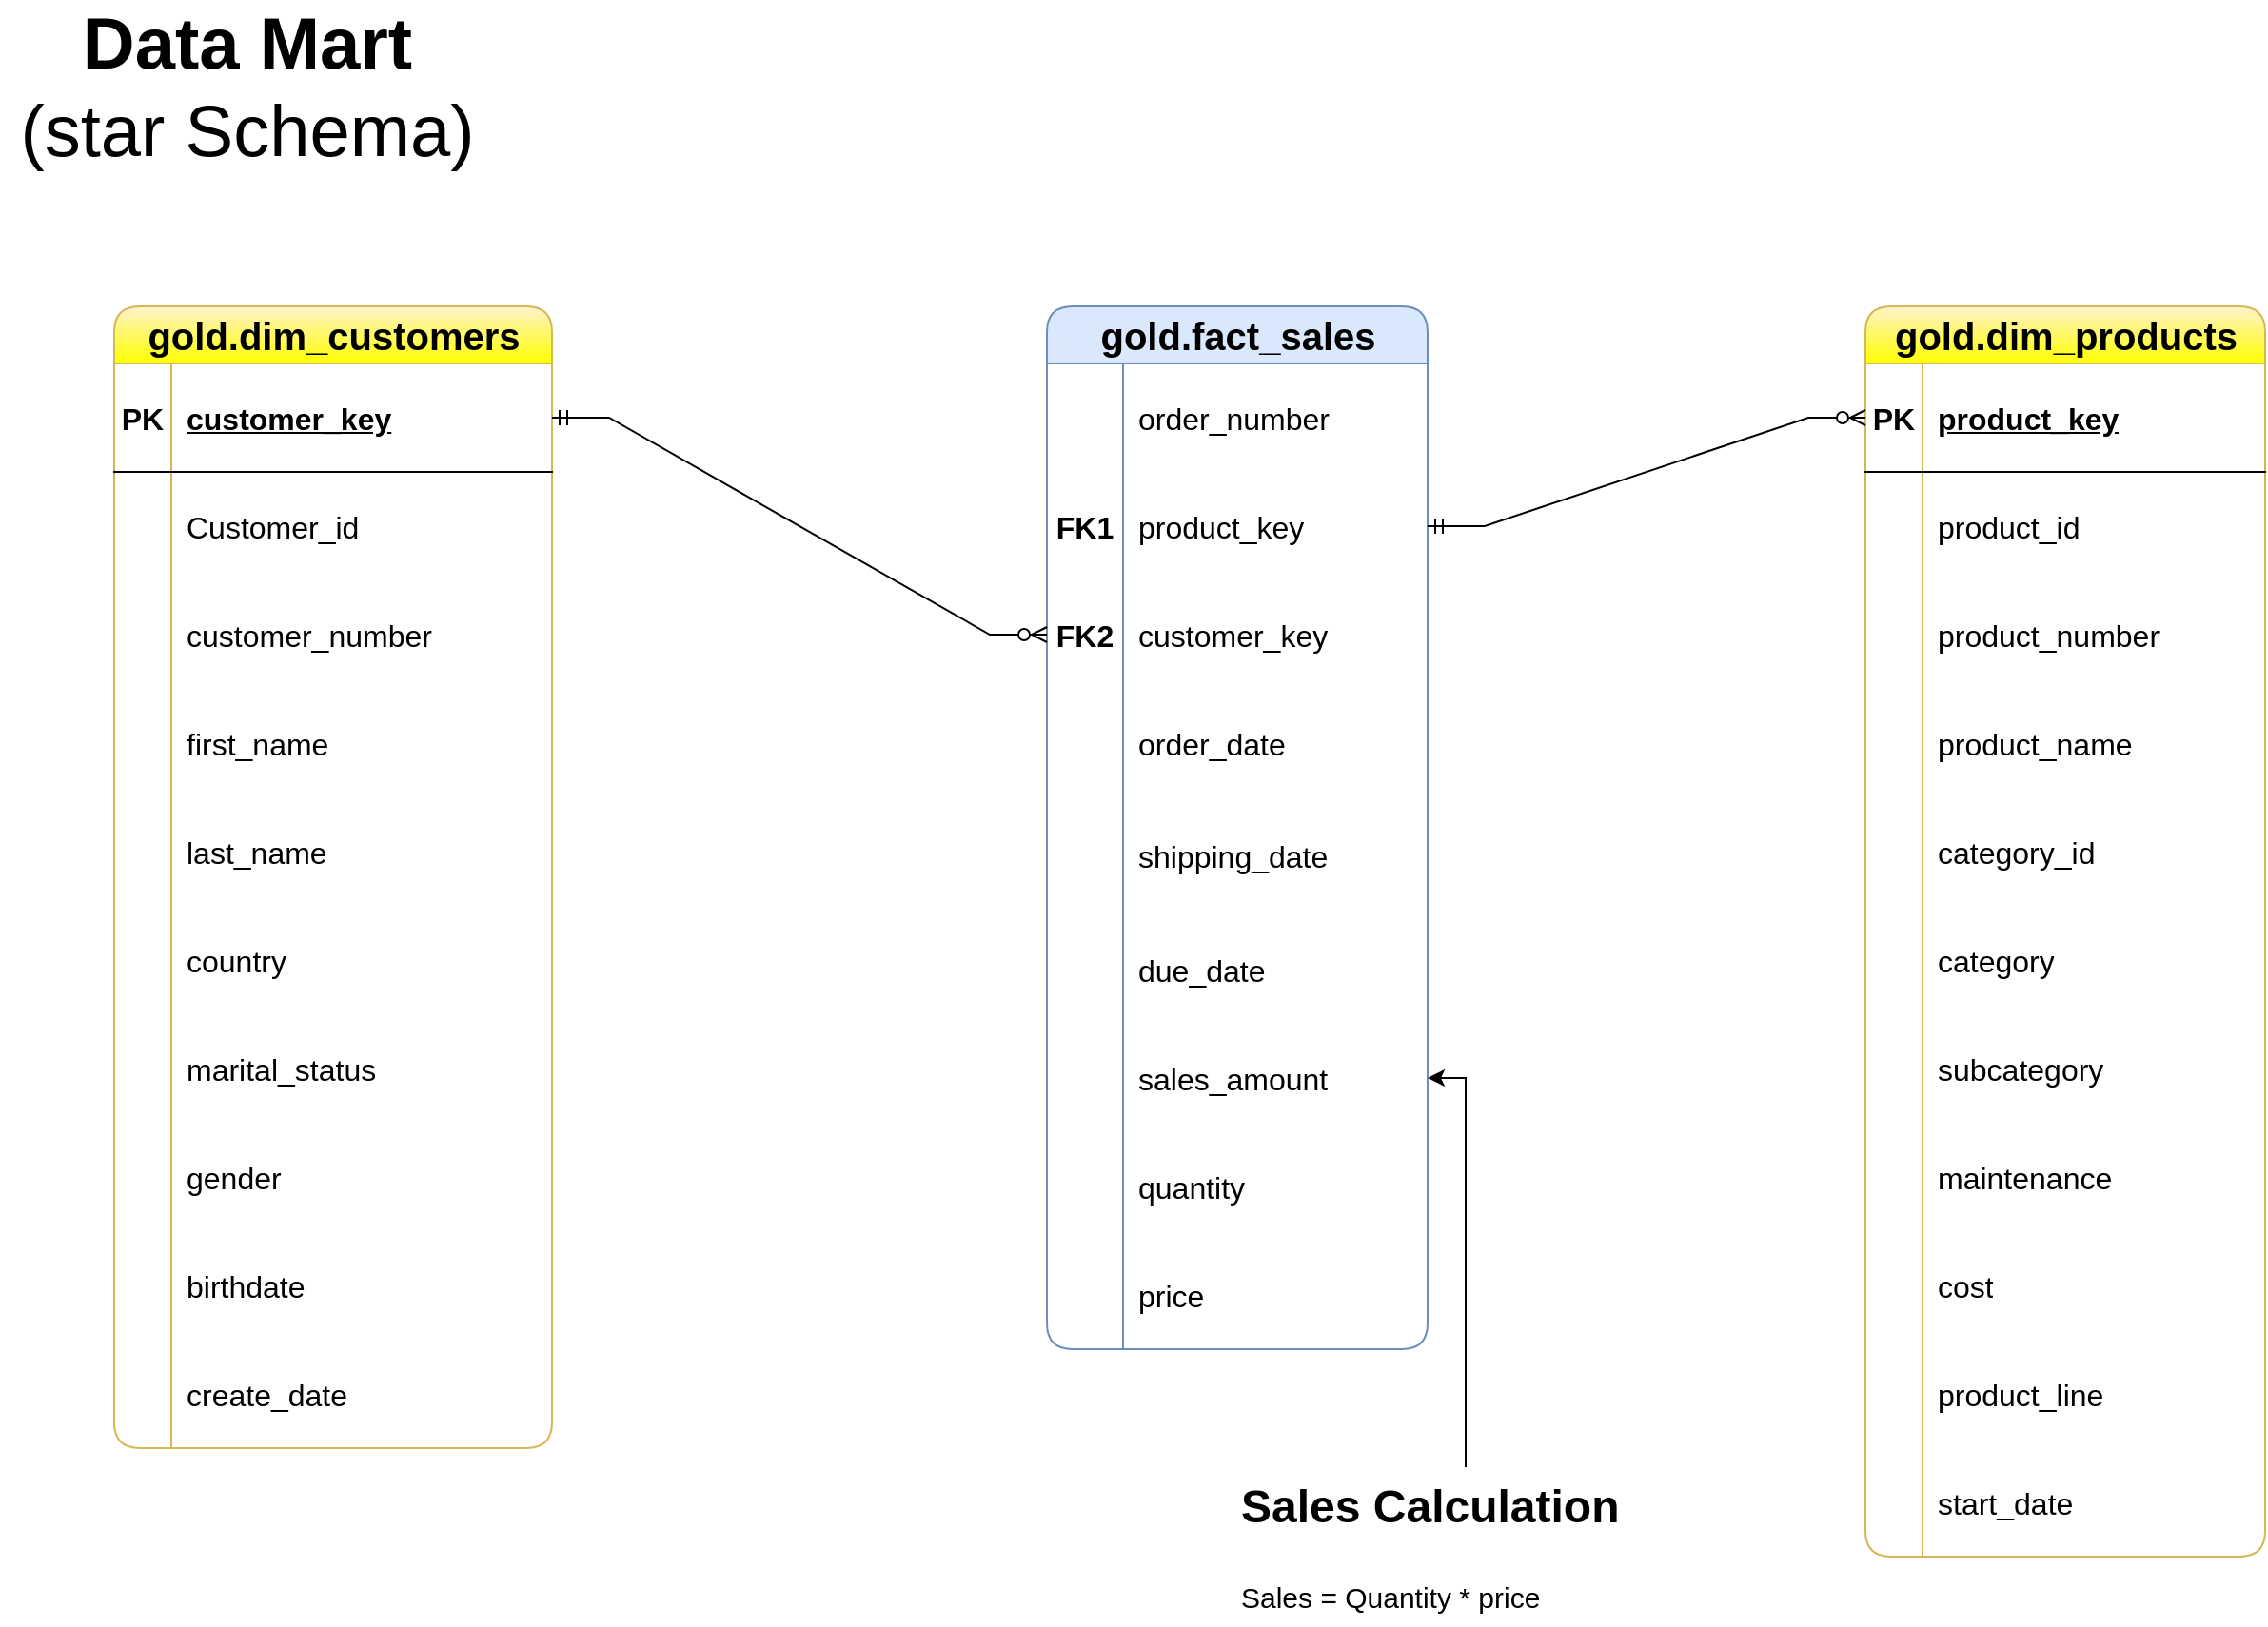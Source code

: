 <mxfile version="26.2.15">
  <diagram name="Page-1" id="DYW60wDFB1tJg88X45hh">
    <mxGraphModel dx="1737" dy="1057" grid="1" gridSize="10" guides="1" tooltips="1" connect="1" arrows="1" fold="1" page="1" pageScale="1" pageWidth="1920" pageHeight="1200" math="0" shadow="0">
      <root>
        <mxCell id="0" />
        <mxCell id="1" parent="0" />
        <mxCell id="Eu_Z_Vuv74lP_TGr7B9K-1" value="Data Mart &lt;span style=&quot;font-weight: normal;&quot;&gt;&lt;font&gt;(star Schema)&lt;/font&gt;&lt;/span&gt;" style="text;html=1;align=center;verticalAlign=middle;whiteSpace=wrap;rounded=0;fontStyle=1;fontSize=38;" vertex="1" parent="1">
          <mxGeometry x="160" y="100" width="260" height="30" as="geometry" />
        </mxCell>
        <mxCell id="Eu_Z_Vuv74lP_TGr7B9K-2" value="&lt;font style=&quot;font-size: 20px;&quot;&gt;gold.dim_customers&lt;/font&gt;" style="shape=table;startSize=30;container=1;collapsible=1;childLayout=tableLayout;fixedRows=1;rowLines=0;fontStyle=1;align=center;resizeLast=1;html=1;fontSize=16;strokeColor=#d6b656;fillColor=#fff2cc;gradientColor=#FFFF00;swimlaneLine=1;shadow=0;rounded=1;" vertex="1" parent="1">
          <mxGeometry x="220" y="230" width="230" height="600" as="geometry" />
        </mxCell>
        <mxCell id="Eu_Z_Vuv74lP_TGr7B9K-3" value="" style="shape=tableRow;horizontal=0;startSize=0;swimlaneHead=0;swimlaneBody=0;fillColor=none;collapsible=0;dropTarget=0;points=[[0,0.5],[1,0.5]];portConstraint=eastwest;top=0;left=0;right=0;bottom=1;fontSize=16;strokeColor=default;swimlaneLine=1;shadow=0;" vertex="1" parent="Eu_Z_Vuv74lP_TGr7B9K-2">
          <mxGeometry y="30" width="230" height="57" as="geometry" />
        </mxCell>
        <mxCell id="Eu_Z_Vuv74lP_TGr7B9K-4" value="PK" style="shape=partialRectangle;connectable=0;fillColor=none;top=0;left=0;bottom=0;right=0;fontStyle=1;overflow=hidden;whiteSpace=wrap;html=1;fontSize=16;strokeColor=default;swimlaneLine=1;shadow=0;" vertex="1" parent="Eu_Z_Vuv74lP_TGr7B9K-3">
          <mxGeometry width="30" height="57" as="geometry">
            <mxRectangle width="30" height="57" as="alternateBounds" />
          </mxGeometry>
        </mxCell>
        <mxCell id="Eu_Z_Vuv74lP_TGr7B9K-5" value="customer_key" style="shape=partialRectangle;connectable=0;fillColor=none;top=0;left=0;bottom=0;right=0;align=left;spacingLeft=6;fontStyle=5;overflow=hidden;whiteSpace=wrap;html=1;fontSize=16;strokeColor=default;swimlaneLine=1;shadow=0;" vertex="1" parent="Eu_Z_Vuv74lP_TGr7B9K-3">
          <mxGeometry x="30" width="200" height="57" as="geometry">
            <mxRectangle width="200" height="57" as="alternateBounds" />
          </mxGeometry>
        </mxCell>
        <mxCell id="Eu_Z_Vuv74lP_TGr7B9K-6" value="" style="shape=tableRow;horizontal=0;startSize=0;swimlaneHead=0;swimlaneBody=0;fillColor=none;collapsible=0;dropTarget=0;points=[[0,0.5],[1,0.5]];portConstraint=eastwest;top=0;left=0;right=0;bottom=0;fontSize=16;strokeColor=default;swimlaneLine=1;shadow=0;" vertex="1" parent="Eu_Z_Vuv74lP_TGr7B9K-2">
          <mxGeometry y="87" width="230" height="57" as="geometry" />
        </mxCell>
        <mxCell id="Eu_Z_Vuv74lP_TGr7B9K-7" value="" style="shape=partialRectangle;connectable=0;fillColor=none;top=0;left=0;bottom=0;right=0;editable=1;overflow=hidden;whiteSpace=wrap;html=1;fontSize=16;strokeColor=default;swimlaneLine=1;shadow=0;" vertex="1" parent="Eu_Z_Vuv74lP_TGr7B9K-6">
          <mxGeometry width="30" height="57" as="geometry">
            <mxRectangle width="30" height="57" as="alternateBounds" />
          </mxGeometry>
        </mxCell>
        <mxCell id="Eu_Z_Vuv74lP_TGr7B9K-8" value="Customer_id" style="shape=partialRectangle;connectable=0;fillColor=none;top=0;left=0;bottom=0;right=0;align=left;spacingLeft=6;overflow=hidden;whiteSpace=wrap;html=1;fontSize=16;strokeColor=default;swimlaneLine=1;shadow=0;" vertex="1" parent="Eu_Z_Vuv74lP_TGr7B9K-6">
          <mxGeometry x="30" width="200" height="57" as="geometry">
            <mxRectangle width="200" height="57" as="alternateBounds" />
          </mxGeometry>
        </mxCell>
        <mxCell id="Eu_Z_Vuv74lP_TGr7B9K-9" value="" style="shape=tableRow;horizontal=0;startSize=0;swimlaneHead=0;swimlaneBody=0;fillColor=none;collapsible=0;dropTarget=0;points=[[0,0.5],[1,0.5]];portConstraint=eastwest;top=0;left=0;right=0;bottom=0;fontSize=16;strokeColor=default;swimlaneLine=1;shadow=0;" vertex="1" parent="Eu_Z_Vuv74lP_TGr7B9K-2">
          <mxGeometry y="144" width="230" height="57" as="geometry" />
        </mxCell>
        <mxCell id="Eu_Z_Vuv74lP_TGr7B9K-10" value="" style="shape=partialRectangle;connectable=0;fillColor=none;top=0;left=0;bottom=0;right=0;editable=1;overflow=hidden;whiteSpace=wrap;html=1;fontSize=16;strokeColor=default;swimlaneLine=1;shadow=0;" vertex="1" parent="Eu_Z_Vuv74lP_TGr7B9K-9">
          <mxGeometry width="30" height="57" as="geometry">
            <mxRectangle width="30" height="57" as="alternateBounds" />
          </mxGeometry>
        </mxCell>
        <mxCell id="Eu_Z_Vuv74lP_TGr7B9K-11" value="customer_number" style="shape=partialRectangle;connectable=0;fillColor=none;top=0;left=0;bottom=0;right=0;align=left;spacingLeft=6;overflow=hidden;whiteSpace=wrap;html=1;fontSize=16;strokeColor=default;swimlaneLine=1;shadow=0;" vertex="1" parent="Eu_Z_Vuv74lP_TGr7B9K-9">
          <mxGeometry x="30" width="200" height="57" as="geometry">
            <mxRectangle width="200" height="57" as="alternateBounds" />
          </mxGeometry>
        </mxCell>
        <mxCell id="Eu_Z_Vuv74lP_TGr7B9K-12" value="" style="shape=tableRow;horizontal=0;startSize=0;swimlaneHead=0;swimlaneBody=0;fillColor=none;collapsible=0;dropTarget=0;points=[[0,0.5],[1,0.5]];portConstraint=eastwest;top=0;left=0;right=0;bottom=0;fontSize=16;strokeColor=default;swimlaneLine=1;shadow=0;" vertex="1" parent="Eu_Z_Vuv74lP_TGr7B9K-2">
          <mxGeometry y="201" width="230" height="57" as="geometry" />
        </mxCell>
        <mxCell id="Eu_Z_Vuv74lP_TGr7B9K-13" value="" style="shape=partialRectangle;connectable=0;fillColor=none;top=0;left=0;bottom=0;right=0;editable=1;overflow=hidden;whiteSpace=wrap;html=1;fontSize=16;strokeColor=default;swimlaneLine=1;shadow=0;" vertex="1" parent="Eu_Z_Vuv74lP_TGr7B9K-12">
          <mxGeometry width="30" height="57" as="geometry">
            <mxRectangle width="30" height="57" as="alternateBounds" />
          </mxGeometry>
        </mxCell>
        <mxCell id="Eu_Z_Vuv74lP_TGr7B9K-14" value="first_name" style="shape=partialRectangle;connectable=0;fillColor=none;top=0;left=0;bottom=0;right=0;align=left;spacingLeft=6;overflow=hidden;whiteSpace=wrap;html=1;fontSize=16;strokeColor=default;swimlaneLine=1;shadow=0;" vertex="1" parent="Eu_Z_Vuv74lP_TGr7B9K-12">
          <mxGeometry x="30" width="200" height="57" as="geometry">
            <mxRectangle width="200" height="57" as="alternateBounds" />
          </mxGeometry>
        </mxCell>
        <mxCell id="Eu_Z_Vuv74lP_TGr7B9K-28" value="" style="shape=tableRow;horizontal=0;startSize=0;swimlaneHead=0;swimlaneBody=0;fillColor=none;collapsible=0;dropTarget=0;points=[[0,0.5],[1,0.5]];portConstraint=eastwest;top=0;left=0;right=0;bottom=0;fontSize=16;strokeColor=default;swimlaneLine=1;shadow=0;" vertex="1" parent="Eu_Z_Vuv74lP_TGr7B9K-2">
          <mxGeometry y="258" width="230" height="57" as="geometry" />
        </mxCell>
        <mxCell id="Eu_Z_Vuv74lP_TGr7B9K-29" value="" style="shape=partialRectangle;connectable=0;fillColor=none;top=0;left=0;bottom=0;right=0;editable=1;overflow=hidden;whiteSpace=wrap;html=1;fontSize=16;strokeColor=default;swimlaneLine=1;shadow=0;" vertex="1" parent="Eu_Z_Vuv74lP_TGr7B9K-28">
          <mxGeometry width="30" height="57" as="geometry">
            <mxRectangle width="30" height="57" as="alternateBounds" />
          </mxGeometry>
        </mxCell>
        <mxCell id="Eu_Z_Vuv74lP_TGr7B9K-30" value="last_name" style="shape=partialRectangle;connectable=0;fillColor=none;top=0;left=0;bottom=0;right=0;align=left;spacingLeft=6;overflow=hidden;whiteSpace=wrap;html=1;fontSize=16;strokeColor=default;swimlaneLine=1;shadow=0;" vertex="1" parent="Eu_Z_Vuv74lP_TGr7B9K-28">
          <mxGeometry x="30" width="200" height="57" as="geometry">
            <mxRectangle width="200" height="57" as="alternateBounds" />
          </mxGeometry>
        </mxCell>
        <mxCell id="Eu_Z_Vuv74lP_TGr7B9K-31" value="" style="shape=tableRow;horizontal=0;startSize=0;swimlaneHead=0;swimlaneBody=0;fillColor=none;collapsible=0;dropTarget=0;points=[[0,0.5],[1,0.5]];portConstraint=eastwest;top=0;left=0;right=0;bottom=0;fontSize=16;strokeColor=default;swimlaneLine=1;shadow=0;" vertex="1" parent="Eu_Z_Vuv74lP_TGr7B9K-2">
          <mxGeometry y="315" width="230" height="57" as="geometry" />
        </mxCell>
        <mxCell id="Eu_Z_Vuv74lP_TGr7B9K-32" value="" style="shape=partialRectangle;connectable=0;fillColor=none;top=0;left=0;bottom=0;right=0;editable=1;overflow=hidden;whiteSpace=wrap;html=1;fontSize=16;strokeColor=default;swimlaneLine=1;shadow=0;" vertex="1" parent="Eu_Z_Vuv74lP_TGr7B9K-31">
          <mxGeometry width="30" height="57" as="geometry">
            <mxRectangle width="30" height="57" as="alternateBounds" />
          </mxGeometry>
        </mxCell>
        <mxCell id="Eu_Z_Vuv74lP_TGr7B9K-33" value="country" style="shape=partialRectangle;connectable=0;fillColor=none;top=0;left=0;bottom=0;right=0;align=left;spacingLeft=6;overflow=hidden;whiteSpace=wrap;html=1;fontSize=16;strokeColor=default;swimlaneLine=1;shadow=0;" vertex="1" parent="Eu_Z_Vuv74lP_TGr7B9K-31">
          <mxGeometry x="30" width="200" height="57" as="geometry">
            <mxRectangle width="200" height="57" as="alternateBounds" />
          </mxGeometry>
        </mxCell>
        <mxCell id="Eu_Z_Vuv74lP_TGr7B9K-34" value="" style="shape=tableRow;horizontal=0;startSize=0;swimlaneHead=0;swimlaneBody=0;fillColor=none;collapsible=0;dropTarget=0;points=[[0,0.5],[1,0.5]];portConstraint=eastwest;top=0;left=0;right=0;bottom=0;fontSize=16;strokeColor=default;swimlaneLine=1;shadow=0;" vertex="1" parent="Eu_Z_Vuv74lP_TGr7B9K-2">
          <mxGeometry y="372" width="230" height="57" as="geometry" />
        </mxCell>
        <mxCell id="Eu_Z_Vuv74lP_TGr7B9K-35" value="" style="shape=partialRectangle;connectable=0;fillColor=none;top=0;left=0;bottom=0;right=0;editable=1;overflow=hidden;whiteSpace=wrap;html=1;fontSize=16;strokeColor=default;swimlaneLine=1;shadow=0;" vertex="1" parent="Eu_Z_Vuv74lP_TGr7B9K-34">
          <mxGeometry width="30" height="57" as="geometry">
            <mxRectangle width="30" height="57" as="alternateBounds" />
          </mxGeometry>
        </mxCell>
        <mxCell id="Eu_Z_Vuv74lP_TGr7B9K-36" value="marital_status" style="shape=partialRectangle;connectable=0;fillColor=none;top=0;left=0;bottom=0;right=0;align=left;spacingLeft=6;overflow=hidden;whiteSpace=wrap;html=1;fontSize=16;strokeColor=default;swimlaneLine=1;shadow=0;" vertex="1" parent="Eu_Z_Vuv74lP_TGr7B9K-34">
          <mxGeometry x="30" width="200" height="57" as="geometry">
            <mxRectangle width="200" height="57" as="alternateBounds" />
          </mxGeometry>
        </mxCell>
        <mxCell id="Eu_Z_Vuv74lP_TGr7B9K-37" value="" style="shape=tableRow;horizontal=0;startSize=0;swimlaneHead=0;swimlaneBody=0;fillColor=none;collapsible=0;dropTarget=0;points=[[0,0.5],[1,0.5]];portConstraint=eastwest;top=0;left=0;right=0;bottom=0;fontSize=16;strokeColor=default;swimlaneLine=1;shadow=0;" vertex="1" parent="Eu_Z_Vuv74lP_TGr7B9K-2">
          <mxGeometry y="429" width="230" height="57" as="geometry" />
        </mxCell>
        <mxCell id="Eu_Z_Vuv74lP_TGr7B9K-38" value="" style="shape=partialRectangle;connectable=0;fillColor=none;top=0;left=0;bottom=0;right=0;editable=1;overflow=hidden;whiteSpace=wrap;html=1;fontSize=16;strokeColor=default;swimlaneLine=1;shadow=0;" vertex="1" parent="Eu_Z_Vuv74lP_TGr7B9K-37">
          <mxGeometry width="30" height="57" as="geometry">
            <mxRectangle width="30" height="57" as="alternateBounds" />
          </mxGeometry>
        </mxCell>
        <mxCell id="Eu_Z_Vuv74lP_TGr7B9K-39" value="gender" style="shape=partialRectangle;connectable=0;fillColor=none;top=0;left=0;bottom=0;right=0;align=left;spacingLeft=6;overflow=hidden;whiteSpace=wrap;html=1;fontSize=16;strokeColor=default;swimlaneLine=1;shadow=0;" vertex="1" parent="Eu_Z_Vuv74lP_TGr7B9K-37">
          <mxGeometry x="30" width="200" height="57" as="geometry">
            <mxRectangle width="200" height="57" as="alternateBounds" />
          </mxGeometry>
        </mxCell>
        <mxCell id="Eu_Z_Vuv74lP_TGr7B9K-40" value="" style="shape=tableRow;horizontal=0;startSize=0;swimlaneHead=0;swimlaneBody=0;fillColor=none;collapsible=0;dropTarget=0;points=[[0,0.5],[1,0.5]];portConstraint=eastwest;top=0;left=0;right=0;bottom=0;fontSize=16;strokeColor=default;swimlaneLine=1;shadow=0;" vertex="1" parent="Eu_Z_Vuv74lP_TGr7B9K-2">
          <mxGeometry y="486" width="230" height="57" as="geometry" />
        </mxCell>
        <mxCell id="Eu_Z_Vuv74lP_TGr7B9K-41" value="" style="shape=partialRectangle;connectable=0;fillColor=none;top=0;left=0;bottom=0;right=0;editable=1;overflow=hidden;whiteSpace=wrap;html=1;fontSize=16;strokeColor=default;swimlaneLine=1;shadow=0;" vertex="1" parent="Eu_Z_Vuv74lP_TGr7B9K-40">
          <mxGeometry width="30" height="57" as="geometry">
            <mxRectangle width="30" height="57" as="alternateBounds" />
          </mxGeometry>
        </mxCell>
        <mxCell id="Eu_Z_Vuv74lP_TGr7B9K-42" value="birthdate" style="shape=partialRectangle;connectable=0;fillColor=none;top=0;left=0;bottom=0;right=0;align=left;spacingLeft=6;overflow=hidden;whiteSpace=wrap;html=1;fontSize=16;strokeColor=default;swimlaneLine=1;shadow=0;" vertex="1" parent="Eu_Z_Vuv74lP_TGr7B9K-40">
          <mxGeometry x="30" width="200" height="57" as="geometry">
            <mxRectangle width="200" height="57" as="alternateBounds" />
          </mxGeometry>
        </mxCell>
        <mxCell id="Eu_Z_Vuv74lP_TGr7B9K-43" value="" style="shape=tableRow;horizontal=0;startSize=0;swimlaneHead=0;swimlaneBody=0;fillColor=none;collapsible=0;dropTarget=0;points=[[0,0.5],[1,0.5]];portConstraint=eastwest;top=0;left=0;right=0;bottom=0;fontSize=16;strokeColor=default;swimlaneLine=1;shadow=0;" vertex="1" parent="Eu_Z_Vuv74lP_TGr7B9K-2">
          <mxGeometry y="543" width="230" height="57" as="geometry" />
        </mxCell>
        <mxCell id="Eu_Z_Vuv74lP_TGr7B9K-44" value="" style="shape=partialRectangle;connectable=0;fillColor=none;top=0;left=0;bottom=0;right=0;editable=1;overflow=hidden;whiteSpace=wrap;html=1;fontSize=16;strokeColor=default;swimlaneLine=1;shadow=0;" vertex="1" parent="Eu_Z_Vuv74lP_TGr7B9K-43">
          <mxGeometry width="30" height="57" as="geometry">
            <mxRectangle width="30" height="57" as="alternateBounds" />
          </mxGeometry>
        </mxCell>
        <mxCell id="Eu_Z_Vuv74lP_TGr7B9K-45" value="create_date" style="shape=partialRectangle;connectable=0;fillColor=none;top=0;left=0;bottom=0;right=0;align=left;spacingLeft=6;overflow=hidden;whiteSpace=wrap;html=1;fontSize=16;strokeColor=default;swimlaneLine=1;shadow=0;" vertex="1" parent="Eu_Z_Vuv74lP_TGr7B9K-43">
          <mxGeometry x="30" width="200" height="57" as="geometry">
            <mxRectangle width="200" height="57" as="alternateBounds" />
          </mxGeometry>
        </mxCell>
        <mxCell id="Eu_Z_Vuv74lP_TGr7B9K-46" value="&lt;font style=&quot;font-size: 20px;&quot;&gt;gold.fact_sales&lt;/font&gt;" style="shape=table;startSize=30;container=1;collapsible=1;childLayout=tableLayout;fixedRows=1;rowLines=0;fontStyle=1;align=center;resizeLast=1;html=1;fontSize=16;strokeColor=#6c8ebf;fillColor=#dae8fc;swimlaneLine=1;shadow=0;rounded=1;" vertex="1" parent="1">
          <mxGeometry x="710" y="230" width="200" height="548" as="geometry" />
        </mxCell>
        <mxCell id="Eu_Z_Vuv74lP_TGr7B9K-50" value="" style="shape=tableRow;horizontal=0;startSize=0;swimlaneHead=0;swimlaneBody=0;fillColor=none;collapsible=0;dropTarget=0;points=[[0,0.5],[1,0.5]];portConstraint=eastwest;top=0;left=0;right=0;bottom=0;fontSize=16;strokeColor=default;swimlaneLine=1;shadow=0;" vertex="1" parent="Eu_Z_Vuv74lP_TGr7B9K-46">
          <mxGeometry y="30" width="200" height="57" as="geometry" />
        </mxCell>
        <mxCell id="Eu_Z_Vuv74lP_TGr7B9K-51" value="" style="shape=partialRectangle;connectable=0;fillColor=none;top=0;left=0;bottom=0;right=0;editable=1;overflow=hidden;whiteSpace=wrap;html=1;fontSize=16;strokeColor=default;swimlaneLine=1;shadow=0;" vertex="1" parent="Eu_Z_Vuv74lP_TGr7B9K-50">
          <mxGeometry width="40" height="57" as="geometry">
            <mxRectangle width="40" height="57" as="alternateBounds" />
          </mxGeometry>
        </mxCell>
        <mxCell id="Eu_Z_Vuv74lP_TGr7B9K-52" value="order_number" style="shape=partialRectangle;connectable=0;fillColor=none;top=0;left=0;bottom=0;right=0;align=left;spacingLeft=6;overflow=hidden;whiteSpace=wrap;html=1;fontSize=16;strokeColor=default;swimlaneLine=1;shadow=0;" vertex="1" parent="Eu_Z_Vuv74lP_TGr7B9K-50">
          <mxGeometry x="40" width="160" height="57" as="geometry">
            <mxRectangle width="160" height="57" as="alternateBounds" />
          </mxGeometry>
        </mxCell>
        <mxCell id="Eu_Z_Vuv74lP_TGr7B9K-53" value="" style="shape=tableRow;horizontal=0;startSize=0;swimlaneHead=0;swimlaneBody=0;fillColor=none;collapsible=0;dropTarget=0;points=[[0,0.5],[1,0.5]];portConstraint=eastwest;top=0;left=0;right=0;bottom=0;fontSize=16;strokeColor=default;swimlaneLine=1;shadow=0;" vertex="1" parent="Eu_Z_Vuv74lP_TGr7B9K-46">
          <mxGeometry y="87" width="200" height="57" as="geometry" />
        </mxCell>
        <mxCell id="Eu_Z_Vuv74lP_TGr7B9K-54" value="FK1" style="shape=partialRectangle;connectable=0;fillColor=none;top=0;left=0;bottom=0;right=0;editable=1;overflow=hidden;whiteSpace=wrap;html=1;fontSize=16;strokeColor=default;swimlaneLine=1;shadow=0;fontStyle=1" vertex="1" parent="Eu_Z_Vuv74lP_TGr7B9K-53">
          <mxGeometry width="40" height="57" as="geometry">
            <mxRectangle width="40" height="57" as="alternateBounds" />
          </mxGeometry>
        </mxCell>
        <mxCell id="Eu_Z_Vuv74lP_TGr7B9K-55" value="product_key" style="shape=partialRectangle;connectable=0;fillColor=none;top=0;left=0;bottom=0;right=0;align=left;spacingLeft=6;overflow=hidden;whiteSpace=wrap;html=1;fontSize=16;strokeColor=default;swimlaneLine=1;shadow=0;" vertex="1" parent="Eu_Z_Vuv74lP_TGr7B9K-53">
          <mxGeometry x="40" width="160" height="57" as="geometry">
            <mxRectangle width="160" height="57" as="alternateBounds" />
          </mxGeometry>
        </mxCell>
        <mxCell id="Eu_Z_Vuv74lP_TGr7B9K-56" value="" style="shape=tableRow;horizontal=0;startSize=0;swimlaneHead=0;swimlaneBody=0;fillColor=none;collapsible=0;dropTarget=0;points=[[0,0.5],[1,0.5]];portConstraint=eastwest;top=0;left=0;right=0;bottom=0;fontSize=16;strokeColor=default;swimlaneLine=1;shadow=0;" vertex="1" parent="Eu_Z_Vuv74lP_TGr7B9K-46">
          <mxGeometry y="144" width="200" height="57" as="geometry" />
        </mxCell>
        <mxCell id="Eu_Z_Vuv74lP_TGr7B9K-57" value="FK2" style="shape=partialRectangle;connectable=0;fillColor=none;top=0;left=0;bottom=0;right=0;editable=1;overflow=hidden;whiteSpace=wrap;html=1;fontSize=16;strokeColor=default;swimlaneLine=1;shadow=0;fontStyle=1" vertex="1" parent="Eu_Z_Vuv74lP_TGr7B9K-56">
          <mxGeometry width="40" height="57" as="geometry">
            <mxRectangle width="40" height="57" as="alternateBounds" />
          </mxGeometry>
        </mxCell>
        <mxCell id="Eu_Z_Vuv74lP_TGr7B9K-58" value="customer_key" style="shape=partialRectangle;connectable=0;fillColor=none;top=0;left=0;bottom=0;right=0;align=left;spacingLeft=6;overflow=hidden;whiteSpace=wrap;html=1;fontSize=16;strokeColor=default;swimlaneLine=1;shadow=0;" vertex="1" parent="Eu_Z_Vuv74lP_TGr7B9K-56">
          <mxGeometry x="40" width="160" height="57" as="geometry">
            <mxRectangle width="160" height="57" as="alternateBounds" />
          </mxGeometry>
        </mxCell>
        <mxCell id="Eu_Z_Vuv74lP_TGr7B9K-59" value="" style="shape=tableRow;horizontal=0;startSize=0;swimlaneHead=0;swimlaneBody=0;fillColor=none;collapsible=0;dropTarget=0;points=[[0,0.5],[1,0.5]];portConstraint=eastwest;top=0;left=0;right=0;bottom=0;fontSize=16;strokeColor=default;swimlaneLine=1;shadow=0;" vertex="1" parent="Eu_Z_Vuv74lP_TGr7B9K-46">
          <mxGeometry y="201" width="200" height="57" as="geometry" />
        </mxCell>
        <mxCell id="Eu_Z_Vuv74lP_TGr7B9K-60" value="" style="shape=partialRectangle;connectable=0;fillColor=none;top=0;left=0;bottom=0;right=0;editable=1;overflow=hidden;whiteSpace=wrap;html=1;fontSize=16;strokeColor=default;swimlaneLine=1;shadow=0;" vertex="1" parent="Eu_Z_Vuv74lP_TGr7B9K-59">
          <mxGeometry width="40" height="57" as="geometry">
            <mxRectangle width="40" height="57" as="alternateBounds" />
          </mxGeometry>
        </mxCell>
        <mxCell id="Eu_Z_Vuv74lP_TGr7B9K-61" value="order_date" style="shape=partialRectangle;connectable=0;fillColor=none;top=0;left=0;bottom=0;right=0;align=left;spacingLeft=6;overflow=hidden;whiteSpace=wrap;html=1;fontSize=16;strokeColor=default;swimlaneLine=1;shadow=0;" vertex="1" parent="Eu_Z_Vuv74lP_TGr7B9K-59">
          <mxGeometry x="40" width="160" height="57" as="geometry">
            <mxRectangle width="160" height="57" as="alternateBounds" />
          </mxGeometry>
        </mxCell>
        <mxCell id="Eu_Z_Vuv74lP_TGr7B9K-62" value="" style="shape=tableRow;horizontal=0;startSize=0;swimlaneHead=0;swimlaneBody=0;fillColor=none;collapsible=0;dropTarget=0;points=[[0,0.5],[1,0.5]];portConstraint=eastwest;top=0;left=0;right=0;bottom=0;fontSize=16;strokeColor=default;swimlaneLine=1;shadow=0;" vertex="1" parent="Eu_Z_Vuv74lP_TGr7B9K-46">
          <mxGeometry y="258" width="200" height="62" as="geometry" />
        </mxCell>
        <mxCell id="Eu_Z_Vuv74lP_TGr7B9K-63" value="" style="shape=partialRectangle;connectable=0;fillColor=none;top=0;left=0;bottom=0;right=0;editable=1;overflow=hidden;whiteSpace=wrap;html=1;fontSize=16;strokeColor=default;swimlaneLine=1;shadow=0;" vertex="1" parent="Eu_Z_Vuv74lP_TGr7B9K-62">
          <mxGeometry width="40" height="62" as="geometry">
            <mxRectangle width="40" height="62" as="alternateBounds" />
          </mxGeometry>
        </mxCell>
        <mxCell id="Eu_Z_Vuv74lP_TGr7B9K-64" value="shipping_date" style="shape=partialRectangle;connectable=0;fillColor=none;top=0;left=0;bottom=0;right=0;align=left;spacingLeft=6;overflow=hidden;whiteSpace=wrap;html=1;fontSize=16;strokeColor=default;swimlaneLine=1;shadow=0;" vertex="1" parent="Eu_Z_Vuv74lP_TGr7B9K-62">
          <mxGeometry x="40" width="160" height="62" as="geometry">
            <mxRectangle width="160" height="62" as="alternateBounds" />
          </mxGeometry>
        </mxCell>
        <mxCell id="Eu_Z_Vuv74lP_TGr7B9K-65" value="" style="shape=tableRow;horizontal=0;startSize=0;swimlaneHead=0;swimlaneBody=0;fillColor=none;collapsible=0;dropTarget=0;points=[[0,0.5],[1,0.5]];portConstraint=eastwest;top=0;left=0;right=0;bottom=0;fontSize=16;strokeColor=default;swimlaneLine=1;shadow=0;" vertex="1" parent="Eu_Z_Vuv74lP_TGr7B9K-46">
          <mxGeometry y="320" width="200" height="57" as="geometry" />
        </mxCell>
        <mxCell id="Eu_Z_Vuv74lP_TGr7B9K-66" value="" style="shape=partialRectangle;connectable=0;fillColor=none;top=0;left=0;bottom=0;right=0;editable=1;overflow=hidden;whiteSpace=wrap;html=1;fontSize=16;strokeColor=default;swimlaneLine=1;shadow=0;" vertex="1" parent="Eu_Z_Vuv74lP_TGr7B9K-65">
          <mxGeometry width="40" height="57" as="geometry">
            <mxRectangle width="40" height="57" as="alternateBounds" />
          </mxGeometry>
        </mxCell>
        <mxCell id="Eu_Z_Vuv74lP_TGr7B9K-67" value="due_date" style="shape=partialRectangle;connectable=0;fillColor=none;top=0;left=0;bottom=0;right=0;align=left;spacingLeft=6;overflow=hidden;whiteSpace=wrap;html=1;fontSize=16;strokeColor=default;swimlaneLine=1;shadow=0;" vertex="1" parent="Eu_Z_Vuv74lP_TGr7B9K-65">
          <mxGeometry x="40" width="160" height="57" as="geometry">
            <mxRectangle width="160" height="57" as="alternateBounds" />
          </mxGeometry>
        </mxCell>
        <mxCell id="Eu_Z_Vuv74lP_TGr7B9K-68" value="" style="shape=tableRow;horizontal=0;startSize=0;swimlaneHead=0;swimlaneBody=0;fillColor=none;collapsible=0;dropTarget=0;points=[[0,0.5],[1,0.5]];portConstraint=eastwest;top=0;left=0;right=0;bottom=0;fontSize=16;strokeColor=default;swimlaneLine=1;shadow=0;" vertex="1" parent="Eu_Z_Vuv74lP_TGr7B9K-46">
          <mxGeometry y="377" width="200" height="57" as="geometry" />
        </mxCell>
        <mxCell id="Eu_Z_Vuv74lP_TGr7B9K-69" value="" style="shape=partialRectangle;connectable=0;fillColor=none;top=0;left=0;bottom=0;right=0;editable=1;overflow=hidden;whiteSpace=wrap;html=1;fontSize=16;strokeColor=default;swimlaneLine=1;shadow=0;" vertex="1" parent="Eu_Z_Vuv74lP_TGr7B9K-68">
          <mxGeometry width="40" height="57" as="geometry">
            <mxRectangle width="40" height="57" as="alternateBounds" />
          </mxGeometry>
        </mxCell>
        <mxCell id="Eu_Z_Vuv74lP_TGr7B9K-70" value="sales_amount" style="shape=partialRectangle;connectable=0;fillColor=none;top=0;left=0;bottom=0;right=0;align=left;spacingLeft=6;overflow=hidden;whiteSpace=wrap;html=1;fontSize=16;strokeColor=default;swimlaneLine=1;shadow=0;" vertex="1" parent="Eu_Z_Vuv74lP_TGr7B9K-68">
          <mxGeometry x="40" width="160" height="57" as="geometry">
            <mxRectangle width="160" height="57" as="alternateBounds" />
          </mxGeometry>
        </mxCell>
        <mxCell id="Eu_Z_Vuv74lP_TGr7B9K-71" value="" style="shape=tableRow;horizontal=0;startSize=0;swimlaneHead=0;swimlaneBody=0;fillColor=none;collapsible=0;dropTarget=0;points=[[0,0.5],[1,0.5]];portConstraint=eastwest;top=0;left=0;right=0;bottom=0;fontSize=16;strokeColor=default;swimlaneLine=1;shadow=0;" vertex="1" parent="Eu_Z_Vuv74lP_TGr7B9K-46">
          <mxGeometry y="434" width="200" height="57" as="geometry" />
        </mxCell>
        <mxCell id="Eu_Z_Vuv74lP_TGr7B9K-72" value="" style="shape=partialRectangle;connectable=0;fillColor=none;top=0;left=0;bottom=0;right=0;editable=1;overflow=hidden;whiteSpace=wrap;html=1;fontSize=16;strokeColor=default;swimlaneLine=1;shadow=0;" vertex="1" parent="Eu_Z_Vuv74lP_TGr7B9K-71">
          <mxGeometry width="40" height="57" as="geometry">
            <mxRectangle width="40" height="57" as="alternateBounds" />
          </mxGeometry>
        </mxCell>
        <mxCell id="Eu_Z_Vuv74lP_TGr7B9K-73" value="quantity" style="shape=partialRectangle;connectable=0;fillColor=none;top=0;left=0;bottom=0;right=0;align=left;spacingLeft=6;overflow=hidden;whiteSpace=wrap;html=1;fontSize=16;strokeColor=default;swimlaneLine=1;shadow=0;" vertex="1" parent="Eu_Z_Vuv74lP_TGr7B9K-71">
          <mxGeometry x="40" width="160" height="57" as="geometry">
            <mxRectangle width="160" height="57" as="alternateBounds" />
          </mxGeometry>
        </mxCell>
        <mxCell id="Eu_Z_Vuv74lP_TGr7B9K-108" value="" style="shape=tableRow;horizontal=0;startSize=0;swimlaneHead=0;swimlaneBody=0;fillColor=none;collapsible=0;dropTarget=0;points=[[0,0.5],[1,0.5]];portConstraint=eastwest;top=0;left=0;right=0;bottom=0;fontSize=16;strokeColor=default;swimlaneLine=1;shadow=0;" vertex="1" parent="Eu_Z_Vuv74lP_TGr7B9K-46">
          <mxGeometry y="491" width="200" height="57" as="geometry" />
        </mxCell>
        <mxCell id="Eu_Z_Vuv74lP_TGr7B9K-109" value="" style="shape=partialRectangle;connectable=0;fillColor=none;top=0;left=0;bottom=0;right=0;editable=1;overflow=hidden;whiteSpace=wrap;html=1;fontSize=16;strokeColor=default;swimlaneLine=1;shadow=0;" vertex="1" parent="Eu_Z_Vuv74lP_TGr7B9K-108">
          <mxGeometry width="40" height="57" as="geometry">
            <mxRectangle width="40" height="57" as="alternateBounds" />
          </mxGeometry>
        </mxCell>
        <mxCell id="Eu_Z_Vuv74lP_TGr7B9K-110" value="price" style="shape=partialRectangle;connectable=0;fillColor=none;top=0;left=0;bottom=0;right=0;align=left;spacingLeft=6;overflow=hidden;whiteSpace=wrap;html=1;fontSize=16;strokeColor=default;swimlaneLine=1;shadow=0;" vertex="1" parent="Eu_Z_Vuv74lP_TGr7B9K-108">
          <mxGeometry x="40" width="160" height="57" as="geometry">
            <mxRectangle width="160" height="57" as="alternateBounds" />
          </mxGeometry>
        </mxCell>
        <mxCell id="Eu_Z_Vuv74lP_TGr7B9K-111" value="gold.dim_products" style="shape=table;startSize=30;container=1;collapsible=1;childLayout=tableLayout;fixedRows=1;rowLines=0;fontStyle=1;align=center;resizeLast=1;html=1;fontSize=20;strokeColor=#d6b656;fillColor=#fff2cc;gradientColor=#FFFF00;swimlaneLine=1;shadow=0;rounded=1;" vertex="1" parent="1">
          <mxGeometry x="1140" y="230" width="210" height="657" as="geometry" />
        </mxCell>
        <mxCell id="Eu_Z_Vuv74lP_TGr7B9K-112" value="" style="shape=tableRow;horizontal=0;startSize=0;swimlaneHead=0;swimlaneBody=0;fillColor=none;collapsible=0;dropTarget=0;points=[[0,0.5],[1,0.5]];portConstraint=eastwest;top=0;left=0;right=0;bottom=1;fontSize=16;strokeColor=default;swimlaneLine=1;shadow=0;" vertex="1" parent="Eu_Z_Vuv74lP_TGr7B9K-111">
          <mxGeometry y="30" width="210" height="57" as="geometry" />
        </mxCell>
        <mxCell id="Eu_Z_Vuv74lP_TGr7B9K-113" value="PK" style="shape=partialRectangle;connectable=0;fillColor=none;top=0;left=0;bottom=0;right=0;fontStyle=1;overflow=hidden;whiteSpace=wrap;html=1;fontSize=16;strokeColor=default;swimlaneLine=1;shadow=0;" vertex="1" parent="Eu_Z_Vuv74lP_TGr7B9K-112">
          <mxGeometry width="30" height="57" as="geometry">
            <mxRectangle width="30" height="57" as="alternateBounds" />
          </mxGeometry>
        </mxCell>
        <mxCell id="Eu_Z_Vuv74lP_TGr7B9K-114" value="product_key" style="shape=partialRectangle;connectable=0;fillColor=none;top=0;left=0;bottom=0;right=0;align=left;spacingLeft=6;fontStyle=5;overflow=hidden;whiteSpace=wrap;html=1;fontSize=16;strokeColor=default;swimlaneLine=1;shadow=0;" vertex="1" parent="Eu_Z_Vuv74lP_TGr7B9K-112">
          <mxGeometry x="30" width="180" height="57" as="geometry">
            <mxRectangle width="180" height="57" as="alternateBounds" />
          </mxGeometry>
        </mxCell>
        <mxCell id="Eu_Z_Vuv74lP_TGr7B9K-115" value="" style="shape=tableRow;horizontal=0;startSize=0;swimlaneHead=0;swimlaneBody=0;fillColor=none;collapsible=0;dropTarget=0;points=[[0,0.5],[1,0.5]];portConstraint=eastwest;top=0;left=0;right=0;bottom=0;fontSize=16;strokeColor=default;swimlaneLine=1;shadow=0;" vertex="1" parent="Eu_Z_Vuv74lP_TGr7B9K-111">
          <mxGeometry y="87" width="210" height="57" as="geometry" />
        </mxCell>
        <mxCell id="Eu_Z_Vuv74lP_TGr7B9K-116" value="" style="shape=partialRectangle;connectable=0;fillColor=none;top=0;left=0;bottom=0;right=0;editable=1;overflow=hidden;whiteSpace=wrap;html=1;fontSize=16;strokeColor=default;swimlaneLine=1;shadow=0;" vertex="1" parent="Eu_Z_Vuv74lP_TGr7B9K-115">
          <mxGeometry width="30" height="57" as="geometry">
            <mxRectangle width="30" height="57" as="alternateBounds" />
          </mxGeometry>
        </mxCell>
        <mxCell id="Eu_Z_Vuv74lP_TGr7B9K-117" value="product_id" style="shape=partialRectangle;connectable=0;fillColor=none;top=0;left=0;bottom=0;right=0;align=left;spacingLeft=6;overflow=hidden;whiteSpace=wrap;html=1;fontSize=16;strokeColor=default;swimlaneLine=1;shadow=0;" vertex="1" parent="Eu_Z_Vuv74lP_TGr7B9K-115">
          <mxGeometry x="30" width="180" height="57" as="geometry">
            <mxRectangle width="180" height="57" as="alternateBounds" />
          </mxGeometry>
        </mxCell>
        <mxCell id="Eu_Z_Vuv74lP_TGr7B9K-118" value="" style="shape=tableRow;horizontal=0;startSize=0;swimlaneHead=0;swimlaneBody=0;fillColor=none;collapsible=0;dropTarget=0;points=[[0,0.5],[1,0.5]];portConstraint=eastwest;top=0;left=0;right=0;bottom=0;fontSize=16;strokeColor=default;swimlaneLine=1;shadow=0;" vertex="1" parent="Eu_Z_Vuv74lP_TGr7B9K-111">
          <mxGeometry y="144" width="210" height="57" as="geometry" />
        </mxCell>
        <mxCell id="Eu_Z_Vuv74lP_TGr7B9K-119" value="" style="shape=partialRectangle;connectable=0;fillColor=none;top=0;left=0;bottom=0;right=0;editable=1;overflow=hidden;whiteSpace=wrap;html=1;fontSize=16;strokeColor=default;swimlaneLine=1;shadow=0;" vertex="1" parent="Eu_Z_Vuv74lP_TGr7B9K-118">
          <mxGeometry width="30" height="57" as="geometry">
            <mxRectangle width="30" height="57" as="alternateBounds" />
          </mxGeometry>
        </mxCell>
        <mxCell id="Eu_Z_Vuv74lP_TGr7B9K-120" value="product_number" style="shape=partialRectangle;connectable=0;fillColor=none;top=0;left=0;bottom=0;right=0;align=left;spacingLeft=6;overflow=hidden;whiteSpace=wrap;html=1;fontSize=16;strokeColor=default;swimlaneLine=1;shadow=0;" vertex="1" parent="Eu_Z_Vuv74lP_TGr7B9K-118">
          <mxGeometry x="30" width="180" height="57" as="geometry">
            <mxRectangle width="180" height="57" as="alternateBounds" />
          </mxGeometry>
        </mxCell>
        <mxCell id="Eu_Z_Vuv74lP_TGr7B9K-121" value="" style="shape=tableRow;horizontal=0;startSize=0;swimlaneHead=0;swimlaneBody=0;fillColor=none;collapsible=0;dropTarget=0;points=[[0,0.5],[1,0.5]];portConstraint=eastwest;top=0;left=0;right=0;bottom=0;fontSize=16;strokeColor=default;swimlaneLine=1;shadow=0;" vertex="1" parent="Eu_Z_Vuv74lP_TGr7B9K-111">
          <mxGeometry y="201" width="210" height="57" as="geometry" />
        </mxCell>
        <mxCell id="Eu_Z_Vuv74lP_TGr7B9K-122" value="" style="shape=partialRectangle;connectable=0;fillColor=none;top=0;left=0;bottom=0;right=0;editable=1;overflow=hidden;whiteSpace=wrap;html=1;fontSize=16;strokeColor=default;swimlaneLine=1;shadow=0;" vertex="1" parent="Eu_Z_Vuv74lP_TGr7B9K-121">
          <mxGeometry width="30" height="57" as="geometry">
            <mxRectangle width="30" height="57" as="alternateBounds" />
          </mxGeometry>
        </mxCell>
        <mxCell id="Eu_Z_Vuv74lP_TGr7B9K-123" value="product_name" style="shape=partialRectangle;connectable=0;fillColor=none;top=0;left=0;bottom=0;right=0;align=left;spacingLeft=6;overflow=hidden;whiteSpace=wrap;html=1;fontSize=16;strokeColor=default;swimlaneLine=1;shadow=0;" vertex="1" parent="Eu_Z_Vuv74lP_TGr7B9K-121">
          <mxGeometry x="30" width="180" height="57" as="geometry">
            <mxRectangle width="180" height="57" as="alternateBounds" />
          </mxGeometry>
        </mxCell>
        <mxCell id="Eu_Z_Vuv74lP_TGr7B9K-124" value="" style="shape=tableRow;horizontal=0;startSize=0;swimlaneHead=0;swimlaneBody=0;fillColor=none;collapsible=0;dropTarget=0;points=[[0,0.5],[1,0.5]];portConstraint=eastwest;top=0;left=0;right=0;bottom=0;fontSize=16;strokeColor=default;swimlaneLine=1;shadow=0;" vertex="1" parent="Eu_Z_Vuv74lP_TGr7B9K-111">
          <mxGeometry y="258" width="210" height="57" as="geometry" />
        </mxCell>
        <mxCell id="Eu_Z_Vuv74lP_TGr7B9K-125" value="" style="shape=partialRectangle;connectable=0;fillColor=none;top=0;left=0;bottom=0;right=0;editable=1;overflow=hidden;whiteSpace=wrap;html=1;fontSize=16;strokeColor=default;swimlaneLine=1;shadow=0;" vertex="1" parent="Eu_Z_Vuv74lP_TGr7B9K-124">
          <mxGeometry width="30" height="57" as="geometry">
            <mxRectangle width="30" height="57" as="alternateBounds" />
          </mxGeometry>
        </mxCell>
        <mxCell id="Eu_Z_Vuv74lP_TGr7B9K-126" value="category_id" style="shape=partialRectangle;connectable=0;fillColor=none;top=0;left=0;bottom=0;right=0;align=left;spacingLeft=6;overflow=hidden;whiteSpace=wrap;html=1;fontSize=16;strokeColor=default;swimlaneLine=1;shadow=0;" vertex="1" parent="Eu_Z_Vuv74lP_TGr7B9K-124">
          <mxGeometry x="30" width="180" height="57" as="geometry">
            <mxRectangle width="180" height="57" as="alternateBounds" />
          </mxGeometry>
        </mxCell>
        <mxCell id="Eu_Z_Vuv74lP_TGr7B9K-127" value="" style="shape=tableRow;horizontal=0;startSize=0;swimlaneHead=0;swimlaneBody=0;fillColor=none;collapsible=0;dropTarget=0;points=[[0,0.5],[1,0.5]];portConstraint=eastwest;top=0;left=0;right=0;bottom=0;fontSize=16;strokeColor=default;swimlaneLine=1;shadow=0;" vertex="1" parent="Eu_Z_Vuv74lP_TGr7B9K-111">
          <mxGeometry y="315" width="210" height="57" as="geometry" />
        </mxCell>
        <mxCell id="Eu_Z_Vuv74lP_TGr7B9K-128" value="" style="shape=partialRectangle;connectable=0;fillColor=none;top=0;left=0;bottom=0;right=0;editable=1;overflow=hidden;whiteSpace=wrap;html=1;fontSize=16;strokeColor=default;swimlaneLine=1;shadow=0;" vertex="1" parent="Eu_Z_Vuv74lP_TGr7B9K-127">
          <mxGeometry width="30" height="57" as="geometry">
            <mxRectangle width="30" height="57" as="alternateBounds" />
          </mxGeometry>
        </mxCell>
        <mxCell id="Eu_Z_Vuv74lP_TGr7B9K-129" value="category" style="shape=partialRectangle;connectable=0;fillColor=none;top=0;left=0;bottom=0;right=0;align=left;spacingLeft=6;overflow=hidden;whiteSpace=wrap;html=1;fontSize=16;strokeColor=default;swimlaneLine=1;shadow=0;" vertex="1" parent="Eu_Z_Vuv74lP_TGr7B9K-127">
          <mxGeometry x="30" width="180" height="57" as="geometry">
            <mxRectangle width="180" height="57" as="alternateBounds" />
          </mxGeometry>
        </mxCell>
        <mxCell id="Eu_Z_Vuv74lP_TGr7B9K-130" value="" style="shape=tableRow;horizontal=0;startSize=0;swimlaneHead=0;swimlaneBody=0;fillColor=none;collapsible=0;dropTarget=0;points=[[0,0.5],[1,0.5]];portConstraint=eastwest;top=0;left=0;right=0;bottom=0;fontSize=16;strokeColor=default;swimlaneLine=1;shadow=0;" vertex="1" parent="Eu_Z_Vuv74lP_TGr7B9K-111">
          <mxGeometry y="372" width="210" height="57" as="geometry" />
        </mxCell>
        <mxCell id="Eu_Z_Vuv74lP_TGr7B9K-131" value="" style="shape=partialRectangle;connectable=0;fillColor=none;top=0;left=0;bottom=0;right=0;editable=1;overflow=hidden;whiteSpace=wrap;html=1;fontSize=16;strokeColor=default;swimlaneLine=1;shadow=0;" vertex="1" parent="Eu_Z_Vuv74lP_TGr7B9K-130">
          <mxGeometry width="30" height="57" as="geometry">
            <mxRectangle width="30" height="57" as="alternateBounds" />
          </mxGeometry>
        </mxCell>
        <mxCell id="Eu_Z_Vuv74lP_TGr7B9K-132" value="subcategory" style="shape=partialRectangle;connectable=0;fillColor=none;top=0;left=0;bottom=0;right=0;align=left;spacingLeft=6;overflow=hidden;whiteSpace=wrap;html=1;fontSize=16;strokeColor=default;swimlaneLine=1;shadow=0;" vertex="1" parent="Eu_Z_Vuv74lP_TGr7B9K-130">
          <mxGeometry x="30" width="180" height="57" as="geometry">
            <mxRectangle width="180" height="57" as="alternateBounds" />
          </mxGeometry>
        </mxCell>
        <mxCell id="Eu_Z_Vuv74lP_TGr7B9K-133" value="" style="shape=tableRow;horizontal=0;startSize=0;swimlaneHead=0;swimlaneBody=0;fillColor=none;collapsible=0;dropTarget=0;points=[[0,0.5],[1,0.5]];portConstraint=eastwest;top=0;left=0;right=0;bottom=0;fontSize=16;strokeColor=default;swimlaneLine=1;shadow=0;" vertex="1" parent="Eu_Z_Vuv74lP_TGr7B9K-111">
          <mxGeometry y="429" width="210" height="57" as="geometry" />
        </mxCell>
        <mxCell id="Eu_Z_Vuv74lP_TGr7B9K-134" value="" style="shape=partialRectangle;connectable=0;fillColor=none;top=0;left=0;bottom=0;right=0;editable=1;overflow=hidden;whiteSpace=wrap;html=1;fontSize=16;strokeColor=default;swimlaneLine=1;shadow=0;" vertex="1" parent="Eu_Z_Vuv74lP_TGr7B9K-133">
          <mxGeometry width="30" height="57" as="geometry">
            <mxRectangle width="30" height="57" as="alternateBounds" />
          </mxGeometry>
        </mxCell>
        <mxCell id="Eu_Z_Vuv74lP_TGr7B9K-135" value="maintenance" style="shape=partialRectangle;connectable=0;fillColor=none;top=0;left=0;bottom=0;right=0;align=left;spacingLeft=6;overflow=hidden;whiteSpace=wrap;html=1;fontSize=16;strokeColor=default;swimlaneLine=1;shadow=0;" vertex="1" parent="Eu_Z_Vuv74lP_TGr7B9K-133">
          <mxGeometry x="30" width="180" height="57" as="geometry">
            <mxRectangle width="180" height="57" as="alternateBounds" />
          </mxGeometry>
        </mxCell>
        <mxCell id="Eu_Z_Vuv74lP_TGr7B9K-136" value="" style="shape=tableRow;horizontal=0;startSize=0;swimlaneHead=0;swimlaneBody=0;fillColor=none;collapsible=0;dropTarget=0;points=[[0,0.5],[1,0.5]];portConstraint=eastwest;top=0;left=0;right=0;bottom=0;fontSize=16;strokeColor=default;swimlaneLine=1;shadow=0;" vertex="1" parent="Eu_Z_Vuv74lP_TGr7B9K-111">
          <mxGeometry y="486" width="210" height="57" as="geometry" />
        </mxCell>
        <mxCell id="Eu_Z_Vuv74lP_TGr7B9K-137" value="" style="shape=partialRectangle;connectable=0;fillColor=none;top=0;left=0;bottom=0;right=0;editable=1;overflow=hidden;whiteSpace=wrap;html=1;fontSize=16;strokeColor=default;swimlaneLine=1;shadow=0;" vertex="1" parent="Eu_Z_Vuv74lP_TGr7B9K-136">
          <mxGeometry width="30" height="57" as="geometry">
            <mxRectangle width="30" height="57" as="alternateBounds" />
          </mxGeometry>
        </mxCell>
        <mxCell id="Eu_Z_Vuv74lP_TGr7B9K-138" value="cost" style="shape=partialRectangle;connectable=0;fillColor=none;top=0;left=0;bottom=0;right=0;align=left;spacingLeft=6;overflow=hidden;whiteSpace=wrap;html=1;fontSize=16;strokeColor=default;swimlaneLine=1;shadow=0;" vertex="1" parent="Eu_Z_Vuv74lP_TGr7B9K-136">
          <mxGeometry x="30" width="180" height="57" as="geometry">
            <mxRectangle width="180" height="57" as="alternateBounds" />
          </mxGeometry>
        </mxCell>
        <mxCell id="Eu_Z_Vuv74lP_TGr7B9K-139" value="" style="shape=tableRow;horizontal=0;startSize=0;swimlaneHead=0;swimlaneBody=0;fillColor=none;collapsible=0;dropTarget=0;points=[[0,0.5],[1,0.5]];portConstraint=eastwest;top=0;left=0;right=0;bottom=0;fontSize=16;strokeColor=default;swimlaneLine=1;shadow=0;" vertex="1" parent="Eu_Z_Vuv74lP_TGr7B9K-111">
          <mxGeometry y="543" width="210" height="57" as="geometry" />
        </mxCell>
        <mxCell id="Eu_Z_Vuv74lP_TGr7B9K-140" value="" style="shape=partialRectangle;connectable=0;fillColor=none;top=0;left=0;bottom=0;right=0;editable=1;overflow=hidden;whiteSpace=wrap;html=1;fontSize=16;strokeColor=default;swimlaneLine=1;shadow=0;" vertex="1" parent="Eu_Z_Vuv74lP_TGr7B9K-139">
          <mxGeometry width="30" height="57" as="geometry">
            <mxRectangle width="30" height="57" as="alternateBounds" />
          </mxGeometry>
        </mxCell>
        <mxCell id="Eu_Z_Vuv74lP_TGr7B9K-141" value="product_line" style="shape=partialRectangle;connectable=0;fillColor=none;top=0;left=0;bottom=0;right=0;align=left;spacingLeft=6;overflow=hidden;whiteSpace=wrap;html=1;fontSize=16;strokeColor=default;swimlaneLine=1;shadow=0;" vertex="1" parent="Eu_Z_Vuv74lP_TGr7B9K-139">
          <mxGeometry x="30" width="180" height="57" as="geometry">
            <mxRectangle width="180" height="57" as="alternateBounds" />
          </mxGeometry>
        </mxCell>
        <mxCell id="Eu_Z_Vuv74lP_TGr7B9K-142" value="" style="shape=tableRow;horizontal=0;startSize=0;swimlaneHead=0;swimlaneBody=0;fillColor=none;collapsible=0;dropTarget=0;points=[[0,0.5],[1,0.5]];portConstraint=eastwest;top=0;left=0;right=0;bottom=0;fontSize=16;strokeColor=default;swimlaneLine=1;shadow=0;" vertex="1" parent="Eu_Z_Vuv74lP_TGr7B9K-111">
          <mxGeometry y="600" width="210" height="57" as="geometry" />
        </mxCell>
        <mxCell id="Eu_Z_Vuv74lP_TGr7B9K-143" value="" style="shape=partialRectangle;connectable=0;fillColor=none;top=0;left=0;bottom=0;right=0;editable=1;overflow=hidden;whiteSpace=wrap;html=1;fontSize=16;strokeColor=default;swimlaneLine=1;shadow=0;" vertex="1" parent="Eu_Z_Vuv74lP_TGr7B9K-142">
          <mxGeometry width="30" height="57" as="geometry">
            <mxRectangle width="30" height="57" as="alternateBounds" />
          </mxGeometry>
        </mxCell>
        <mxCell id="Eu_Z_Vuv74lP_TGr7B9K-144" value="start_date" style="shape=partialRectangle;connectable=0;fillColor=none;top=0;left=0;bottom=0;right=0;align=left;spacingLeft=6;overflow=hidden;whiteSpace=wrap;html=1;fontSize=16;strokeColor=default;swimlaneLine=1;shadow=0;" vertex="1" parent="Eu_Z_Vuv74lP_TGr7B9K-142">
          <mxGeometry x="30" width="180" height="57" as="geometry">
            <mxRectangle width="180" height="57" as="alternateBounds" />
          </mxGeometry>
        </mxCell>
        <mxCell id="Eu_Z_Vuv74lP_TGr7B9K-146" value="" style="edgeStyle=entityRelationEdgeStyle;fontSize=12;html=1;endArrow=ERzeroToMany;startArrow=ERmandOne;rounded=0;exitX=1;exitY=0.5;exitDx=0;exitDy=0;entryX=0;entryY=0.5;entryDx=0;entryDy=0;" edge="1" parent="1" source="Eu_Z_Vuv74lP_TGr7B9K-3" target="Eu_Z_Vuv74lP_TGr7B9K-56">
          <mxGeometry width="100" height="100" relative="1" as="geometry">
            <mxPoint x="560" y="350" as="sourcePoint" />
            <mxPoint x="660" y="250" as="targetPoint" />
            <Array as="points">
              <mxPoint x="670" y="370" />
              <mxPoint x="660" y="340" />
            </Array>
          </mxGeometry>
        </mxCell>
        <mxCell id="Eu_Z_Vuv74lP_TGr7B9K-147" value="" style="edgeStyle=entityRelationEdgeStyle;fontSize=12;html=1;endArrow=ERzeroToMany;startArrow=ERmandOne;rounded=0;entryX=0;entryY=0.5;entryDx=0;entryDy=0;exitX=1;exitY=0.5;exitDx=0;exitDy=0;" edge="1" parent="1" source="Eu_Z_Vuv74lP_TGr7B9K-53" target="Eu_Z_Vuv74lP_TGr7B9K-112">
          <mxGeometry width="100" height="100" relative="1" as="geometry">
            <mxPoint x="950" y="350" as="sourcePoint" />
            <mxPoint x="1050" y="250" as="targetPoint" />
          </mxGeometry>
        </mxCell>
        <mxCell id="Eu_Z_Vuv74lP_TGr7B9K-148" value="&lt;h1 style=&quot;margin-top: 0px;&quot;&gt;&lt;span style=&quot;background-color: transparent; color: light-dark(rgb(0, 0, 0), rgb(255, 255, 255));&quot;&gt;Sales Calculation&lt;/span&gt;&lt;/h1&gt;&lt;h1 style=&quot;margin-top: 0px;&quot;&gt;&lt;span style=&quot;background-color: transparent; color: light-dark(rgb(0, 0, 0), rgb(255, 255, 255)); font-weight: normal;&quot;&gt;&lt;font style=&quot;font-size: 15px;&quot;&gt;Sales = Quantity * price&lt;/font&gt;&lt;/span&gt;&lt;/h1&gt;" style="text;html=1;whiteSpace=wrap;overflow=hidden;rounded=0;" vertex="1" parent="1">
          <mxGeometry x="810" y="840" width="240" height="80" as="geometry" />
        </mxCell>
        <mxCell id="Eu_Z_Vuv74lP_TGr7B9K-151" style="edgeStyle=orthogonalEdgeStyle;rounded=0;orthogonalLoop=1;jettySize=auto;html=1;" edge="1" parent="1" source="Eu_Z_Vuv74lP_TGr7B9K-148" target="Eu_Z_Vuv74lP_TGr7B9K-68">
          <mxGeometry relative="1" as="geometry" />
        </mxCell>
      </root>
    </mxGraphModel>
  </diagram>
</mxfile>
